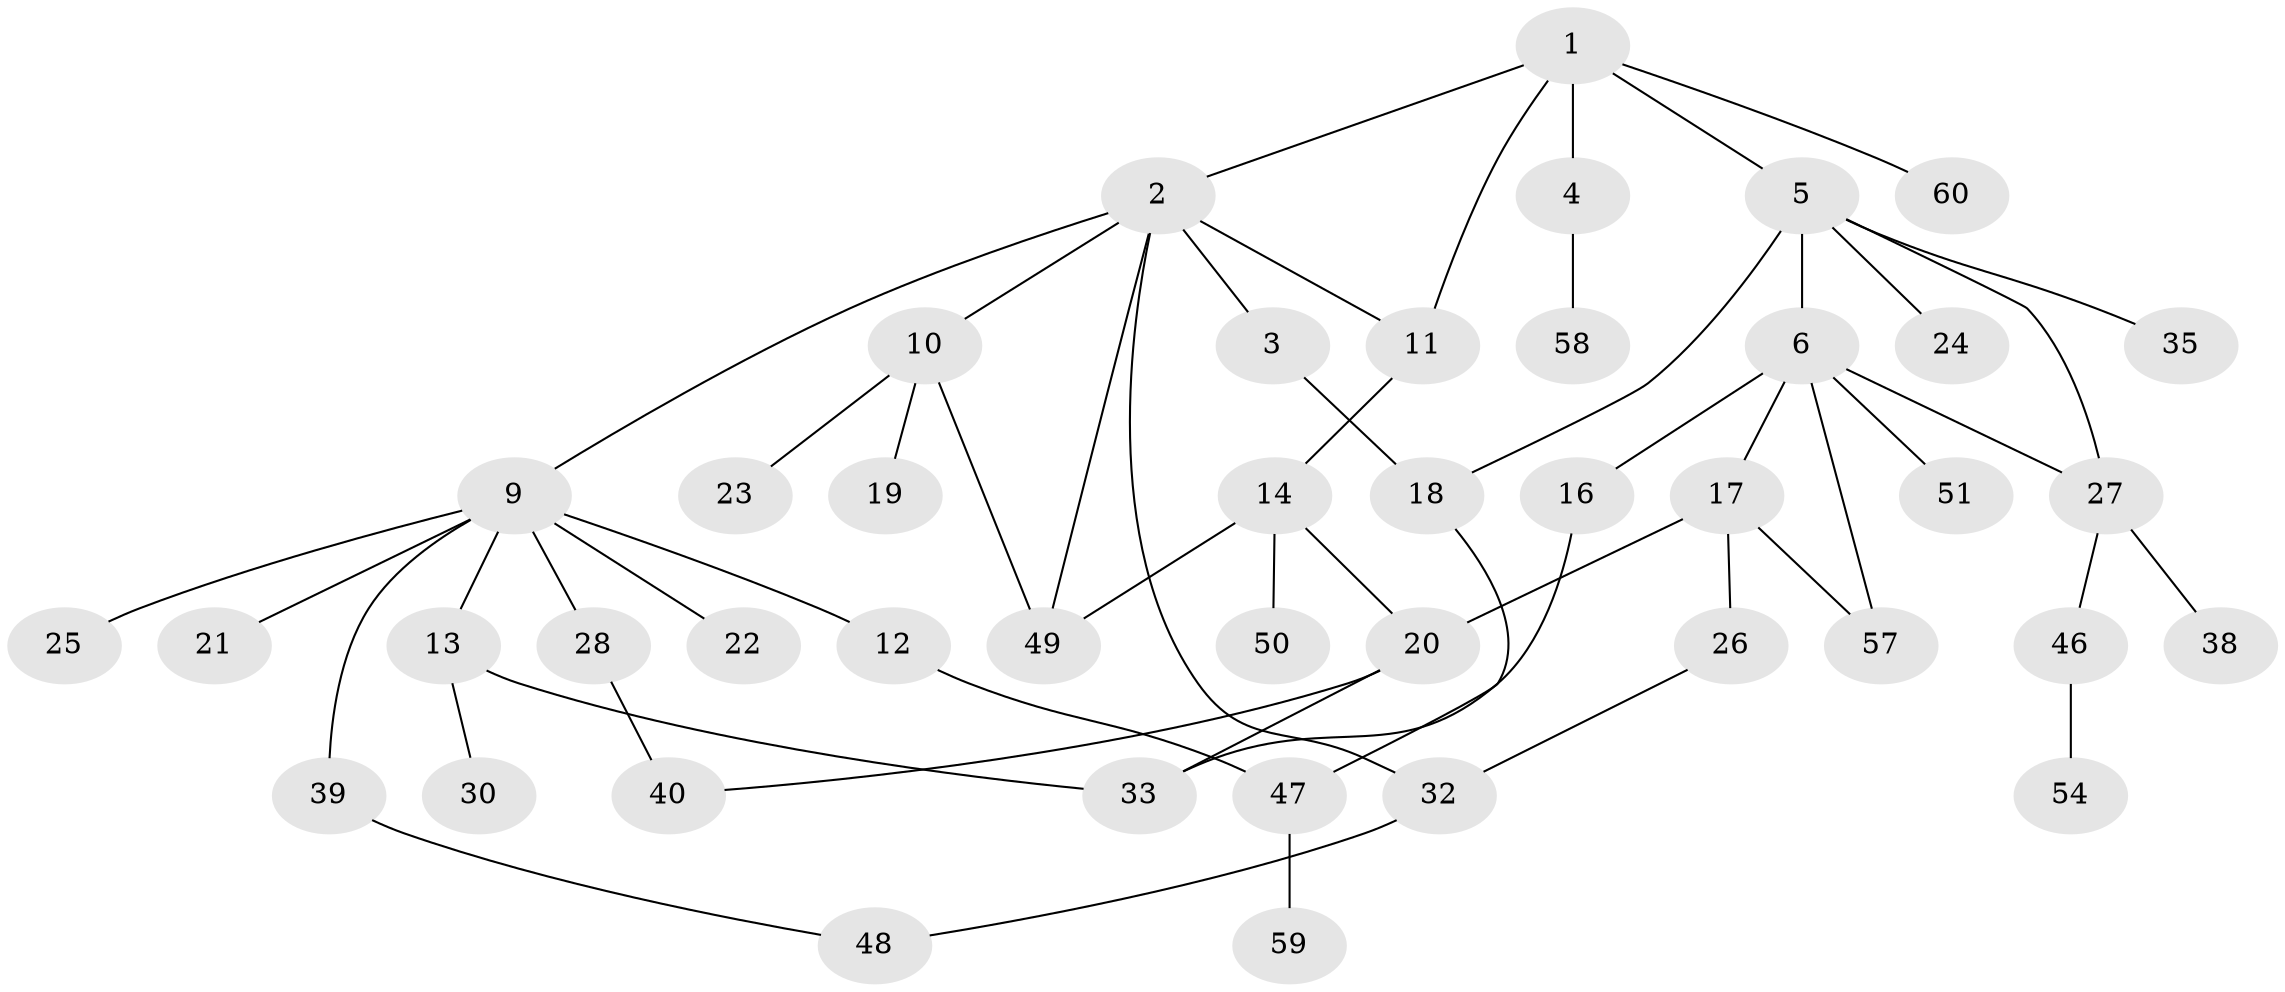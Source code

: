 // Generated by graph-tools (version 1.1) at 2025/23/03/03/25 07:23:32]
// undirected, 43 vertices, 55 edges
graph export_dot {
graph [start="1"]
  node [color=gray90,style=filled];
  1 [super="+42"];
  2 [super="+7"];
  3 [super="+41"];
  4 [super="+8"];
  5 [super="+37"];
  6 [super="+31"];
  9 [super="+34"];
  10 [super="+15"];
  11;
  12;
  13;
  14 [super="+45"];
  16;
  17 [super="+43"];
  18 [super="+55"];
  19 [super="+29"];
  20 [super="+36"];
  21;
  22;
  23;
  24;
  25;
  26;
  27 [super="+53"];
  28;
  30;
  32;
  33 [super="+44"];
  35;
  38;
  39;
  40 [super="+62"];
  46;
  47 [super="+61"];
  48;
  49 [super="+52"];
  50;
  51 [super="+56"];
  54;
  57;
  58;
  59;
  60;
  1 -- 2;
  1 -- 4;
  1 -- 5;
  1 -- 60;
  1 -- 11;
  2 -- 3;
  2 -- 10;
  2 -- 11;
  2 -- 32;
  2 -- 9;
  2 -- 49;
  3 -- 18;
  4 -- 58;
  5 -- 6;
  5 -- 24;
  5 -- 35;
  5 -- 27;
  5 -- 18;
  6 -- 16;
  6 -- 17;
  6 -- 27;
  6 -- 51;
  6 -- 57;
  9 -- 12;
  9 -- 13;
  9 -- 21;
  9 -- 22;
  9 -- 25;
  9 -- 28;
  9 -- 39;
  10 -- 19;
  10 -- 23;
  10 -- 49;
  11 -- 14;
  12 -- 47;
  13 -- 30;
  13 -- 33;
  14 -- 20;
  14 -- 49;
  14 -- 50;
  16 -- 33;
  17 -- 26;
  17 -- 57;
  17 -- 20;
  18 -- 47;
  20 -- 33;
  20 -- 40;
  26 -- 32;
  27 -- 38;
  27 -- 46;
  28 -- 40;
  32 -- 48;
  39 -- 48;
  46 -- 54;
  47 -- 59;
}
